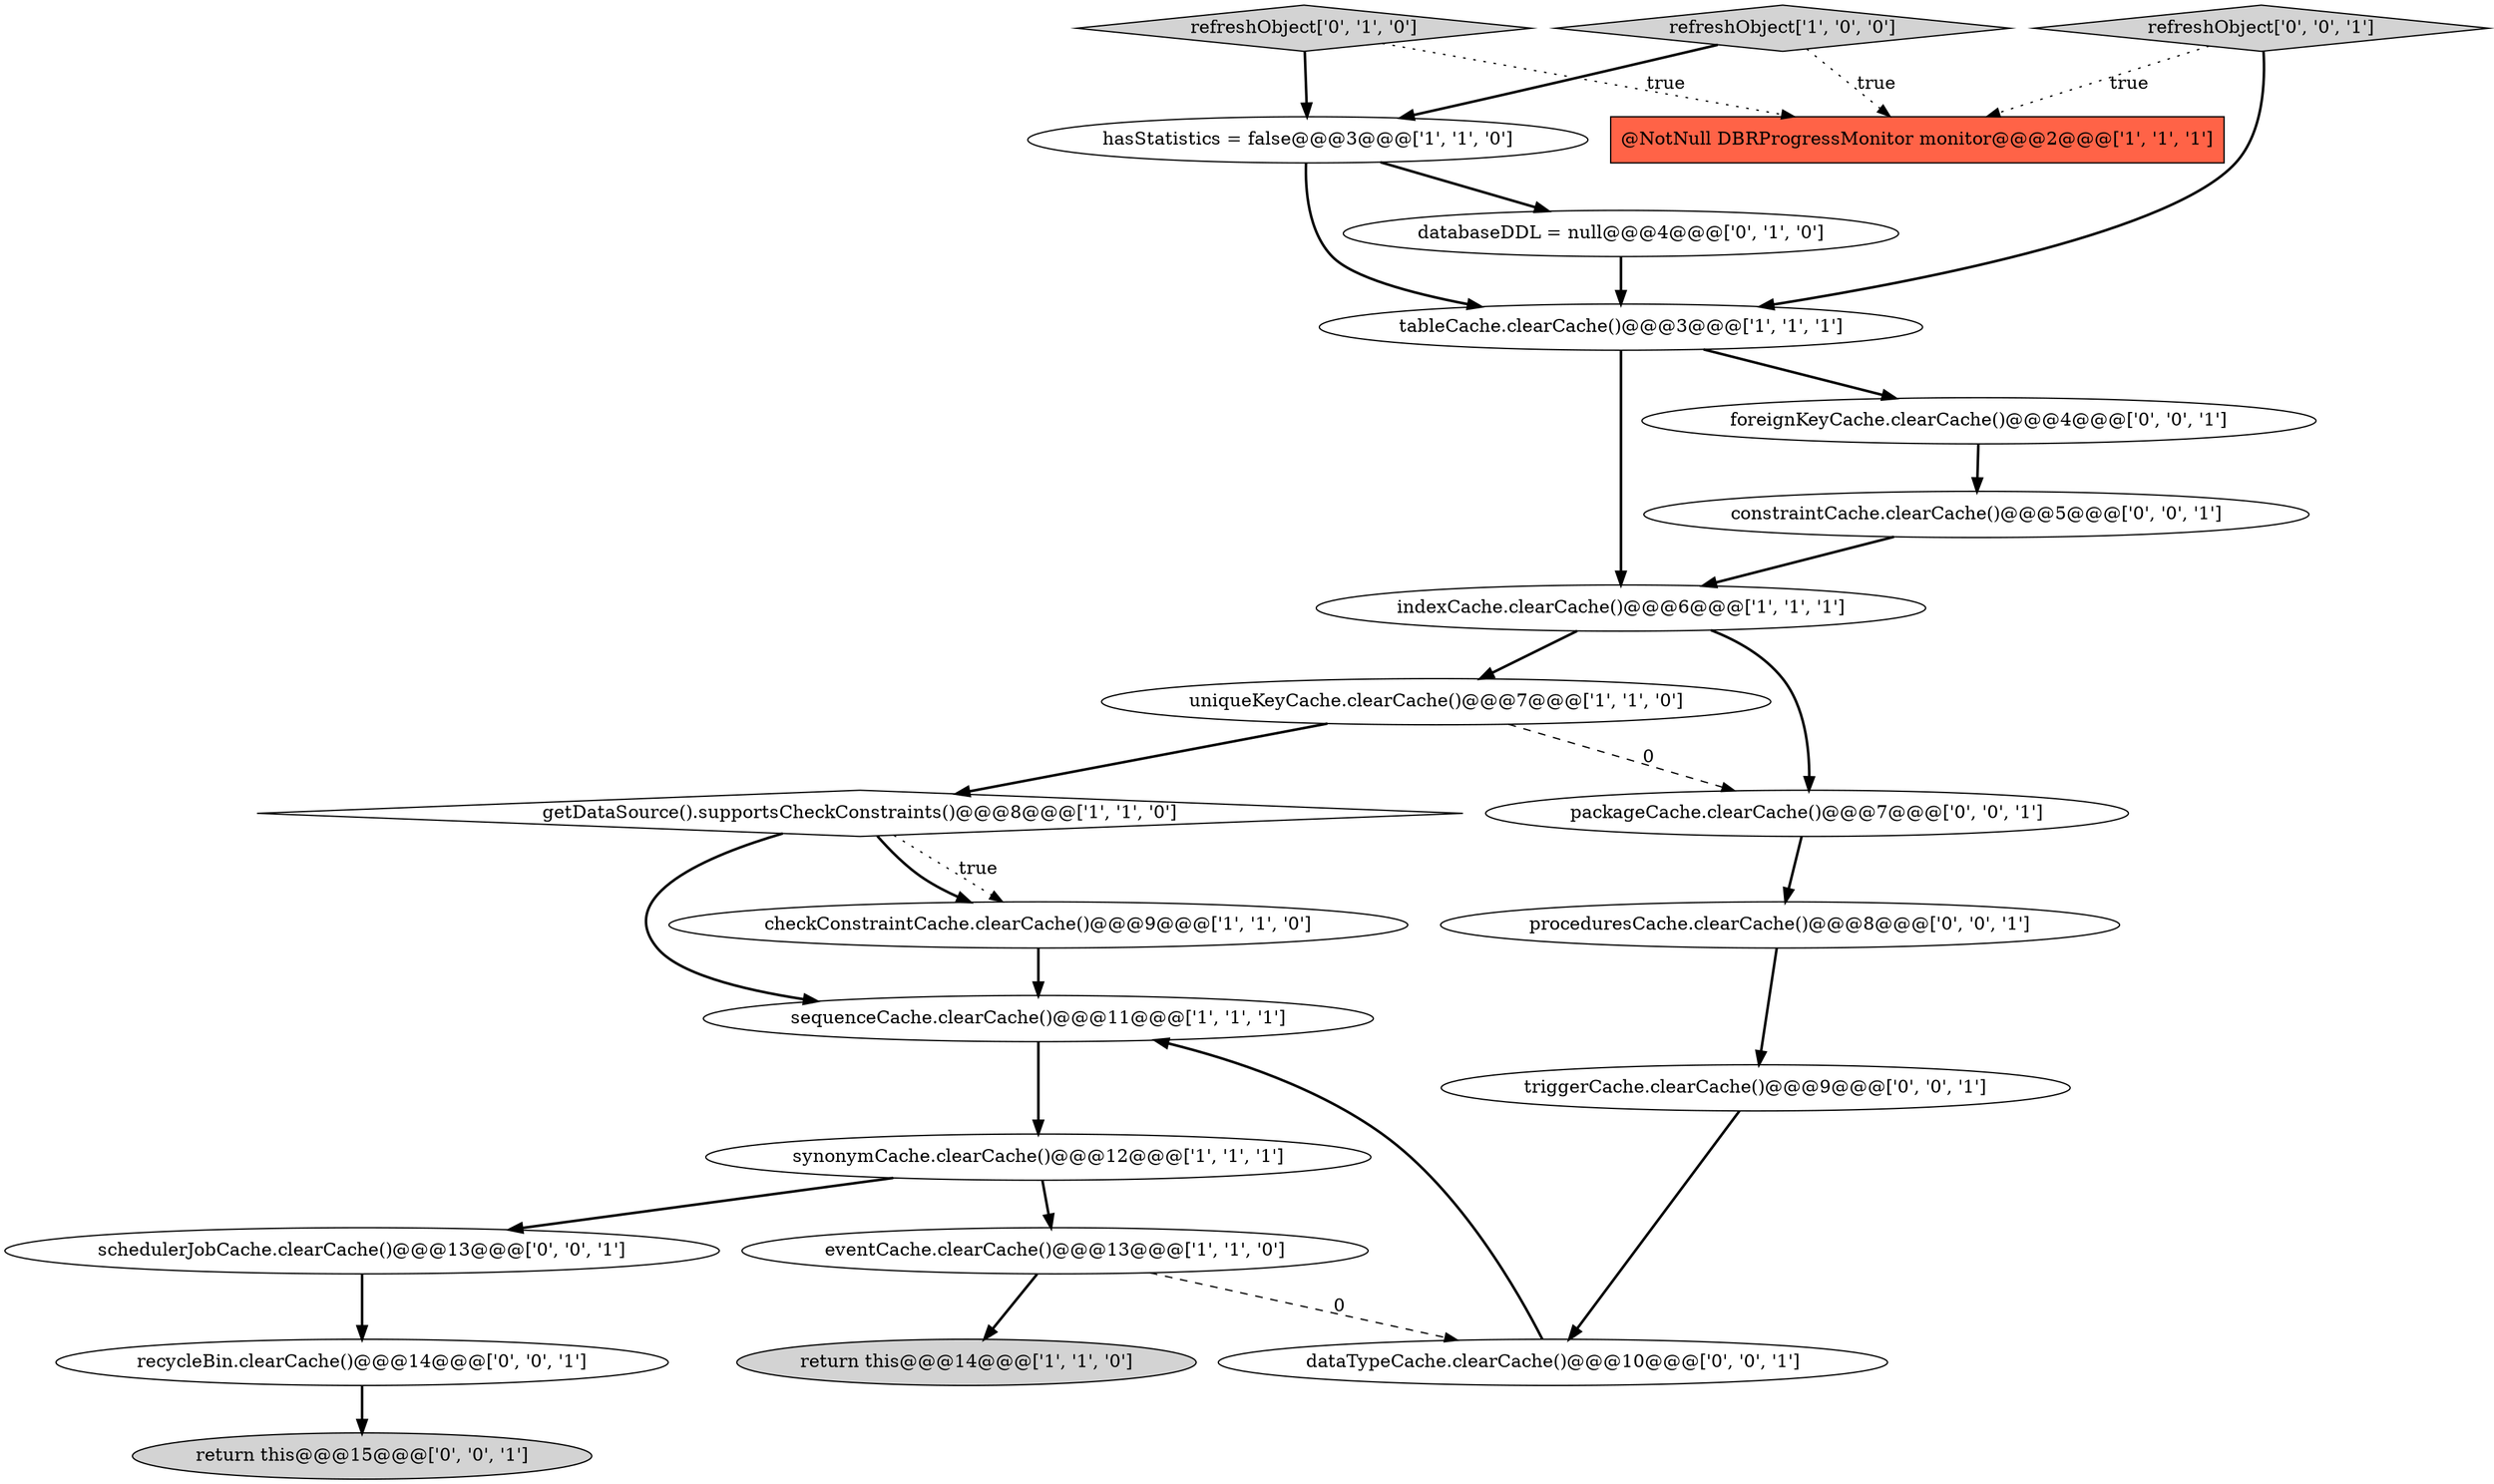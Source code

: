 digraph {
10 [style = filled, label = "sequenceCache.clearCache()@@@11@@@['1', '1', '1']", fillcolor = white, shape = ellipse image = "AAA0AAABBB1BBB"];
23 [style = filled, label = "packageCache.clearCache()@@@7@@@['0', '0', '1']", fillcolor = white, shape = ellipse image = "AAA0AAABBB3BBB"];
11 [style = filled, label = "hasStatistics = false@@@3@@@['1', '1', '0']", fillcolor = white, shape = ellipse image = "AAA0AAABBB1BBB"];
1 [style = filled, label = "getDataSource().supportsCheckConstraints()@@@8@@@['1', '1', '0']", fillcolor = white, shape = diamond image = "AAA0AAABBB1BBB"];
19 [style = filled, label = "proceduresCache.clearCache()@@@8@@@['0', '0', '1']", fillcolor = white, shape = ellipse image = "AAA0AAABBB3BBB"];
17 [style = filled, label = "refreshObject['0', '0', '1']", fillcolor = lightgray, shape = diamond image = "AAA0AAABBB3BBB"];
5 [style = filled, label = "return this@@@14@@@['1', '1', '0']", fillcolor = lightgray, shape = ellipse image = "AAA0AAABBB1BBB"];
20 [style = filled, label = "recycleBin.clearCache()@@@14@@@['0', '0', '1']", fillcolor = white, shape = ellipse image = "AAA0AAABBB3BBB"];
4 [style = filled, label = "refreshObject['1', '0', '0']", fillcolor = lightgray, shape = diamond image = "AAA0AAABBB1BBB"];
3 [style = filled, label = "indexCache.clearCache()@@@6@@@['1', '1', '1']", fillcolor = white, shape = ellipse image = "AAA0AAABBB1BBB"];
0 [style = filled, label = "@NotNull DBRProgressMonitor monitor@@@2@@@['1', '1', '1']", fillcolor = tomato, shape = box image = "AAA0AAABBB1BBB"];
8 [style = filled, label = "uniqueKeyCache.clearCache()@@@7@@@['1', '1', '0']", fillcolor = white, shape = ellipse image = "AAA0AAABBB1BBB"];
6 [style = filled, label = "tableCache.clearCache()@@@3@@@['1', '1', '1']", fillcolor = white, shape = ellipse image = "AAA0AAABBB1BBB"];
15 [style = filled, label = "return this@@@15@@@['0', '0', '1']", fillcolor = lightgray, shape = ellipse image = "AAA0AAABBB3BBB"];
16 [style = filled, label = "triggerCache.clearCache()@@@9@@@['0', '0', '1']", fillcolor = white, shape = ellipse image = "AAA0AAABBB3BBB"];
7 [style = filled, label = "eventCache.clearCache()@@@13@@@['1', '1', '0']", fillcolor = white, shape = ellipse image = "AAA0AAABBB1BBB"];
12 [style = filled, label = "refreshObject['0', '1', '0']", fillcolor = lightgray, shape = diamond image = "AAA0AAABBB2BBB"];
2 [style = filled, label = "synonymCache.clearCache()@@@12@@@['1', '1', '1']", fillcolor = white, shape = ellipse image = "AAA0AAABBB1BBB"];
21 [style = filled, label = "dataTypeCache.clearCache()@@@10@@@['0', '0', '1']", fillcolor = white, shape = ellipse image = "AAA0AAABBB3BBB"];
14 [style = filled, label = "constraintCache.clearCache()@@@5@@@['0', '0', '1']", fillcolor = white, shape = ellipse image = "AAA0AAABBB3BBB"];
13 [style = filled, label = "databaseDDL = null@@@4@@@['0', '1', '0']", fillcolor = white, shape = ellipse image = "AAA1AAABBB2BBB"];
9 [style = filled, label = "checkConstraintCache.clearCache()@@@9@@@['1', '1', '0']", fillcolor = white, shape = ellipse image = "AAA0AAABBB1BBB"];
18 [style = filled, label = "schedulerJobCache.clearCache()@@@13@@@['0', '0', '1']", fillcolor = white, shape = ellipse image = "AAA0AAABBB3BBB"];
22 [style = filled, label = "foreignKeyCache.clearCache()@@@4@@@['0', '0', '1']", fillcolor = white, shape = ellipse image = "AAA0AAABBB3BBB"];
18->20 [style = bold, label=""];
1->9 [style = bold, label=""];
1->10 [style = bold, label=""];
10->2 [style = bold, label=""];
14->3 [style = bold, label=""];
23->19 [style = bold, label=""];
17->0 [style = dotted, label="true"];
1->9 [style = dotted, label="true"];
2->7 [style = bold, label=""];
4->11 [style = bold, label=""];
20->15 [style = bold, label=""];
12->0 [style = dotted, label="true"];
13->6 [style = bold, label=""];
11->6 [style = bold, label=""];
6->22 [style = bold, label=""];
4->0 [style = dotted, label="true"];
21->10 [style = bold, label=""];
8->1 [style = bold, label=""];
19->16 [style = bold, label=""];
3->23 [style = bold, label=""];
8->23 [style = dashed, label="0"];
7->21 [style = dashed, label="0"];
16->21 [style = bold, label=""];
2->18 [style = bold, label=""];
17->6 [style = bold, label=""];
22->14 [style = bold, label=""];
6->3 [style = bold, label=""];
3->8 [style = bold, label=""];
11->13 [style = bold, label=""];
7->5 [style = bold, label=""];
12->11 [style = bold, label=""];
9->10 [style = bold, label=""];
}

